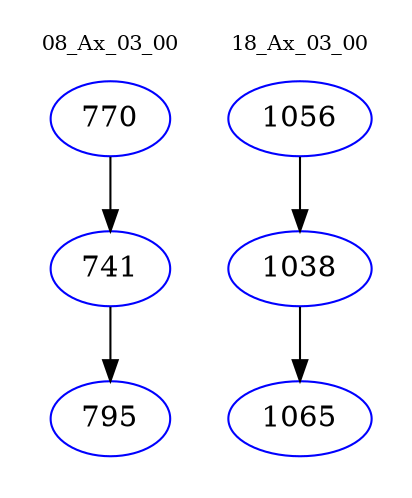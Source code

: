 digraph{
subgraph cluster_0 {
color = white
label = "08_Ax_03_00";
fontsize=10;
T0_770 [label="770", color="blue"]
T0_770 -> T0_741 [color="black"]
T0_741 [label="741", color="blue"]
T0_741 -> T0_795 [color="black"]
T0_795 [label="795", color="blue"]
}
subgraph cluster_1 {
color = white
label = "18_Ax_03_00";
fontsize=10;
T1_1056 [label="1056", color="blue"]
T1_1056 -> T1_1038 [color="black"]
T1_1038 [label="1038", color="blue"]
T1_1038 -> T1_1065 [color="black"]
T1_1065 [label="1065", color="blue"]
}
}
